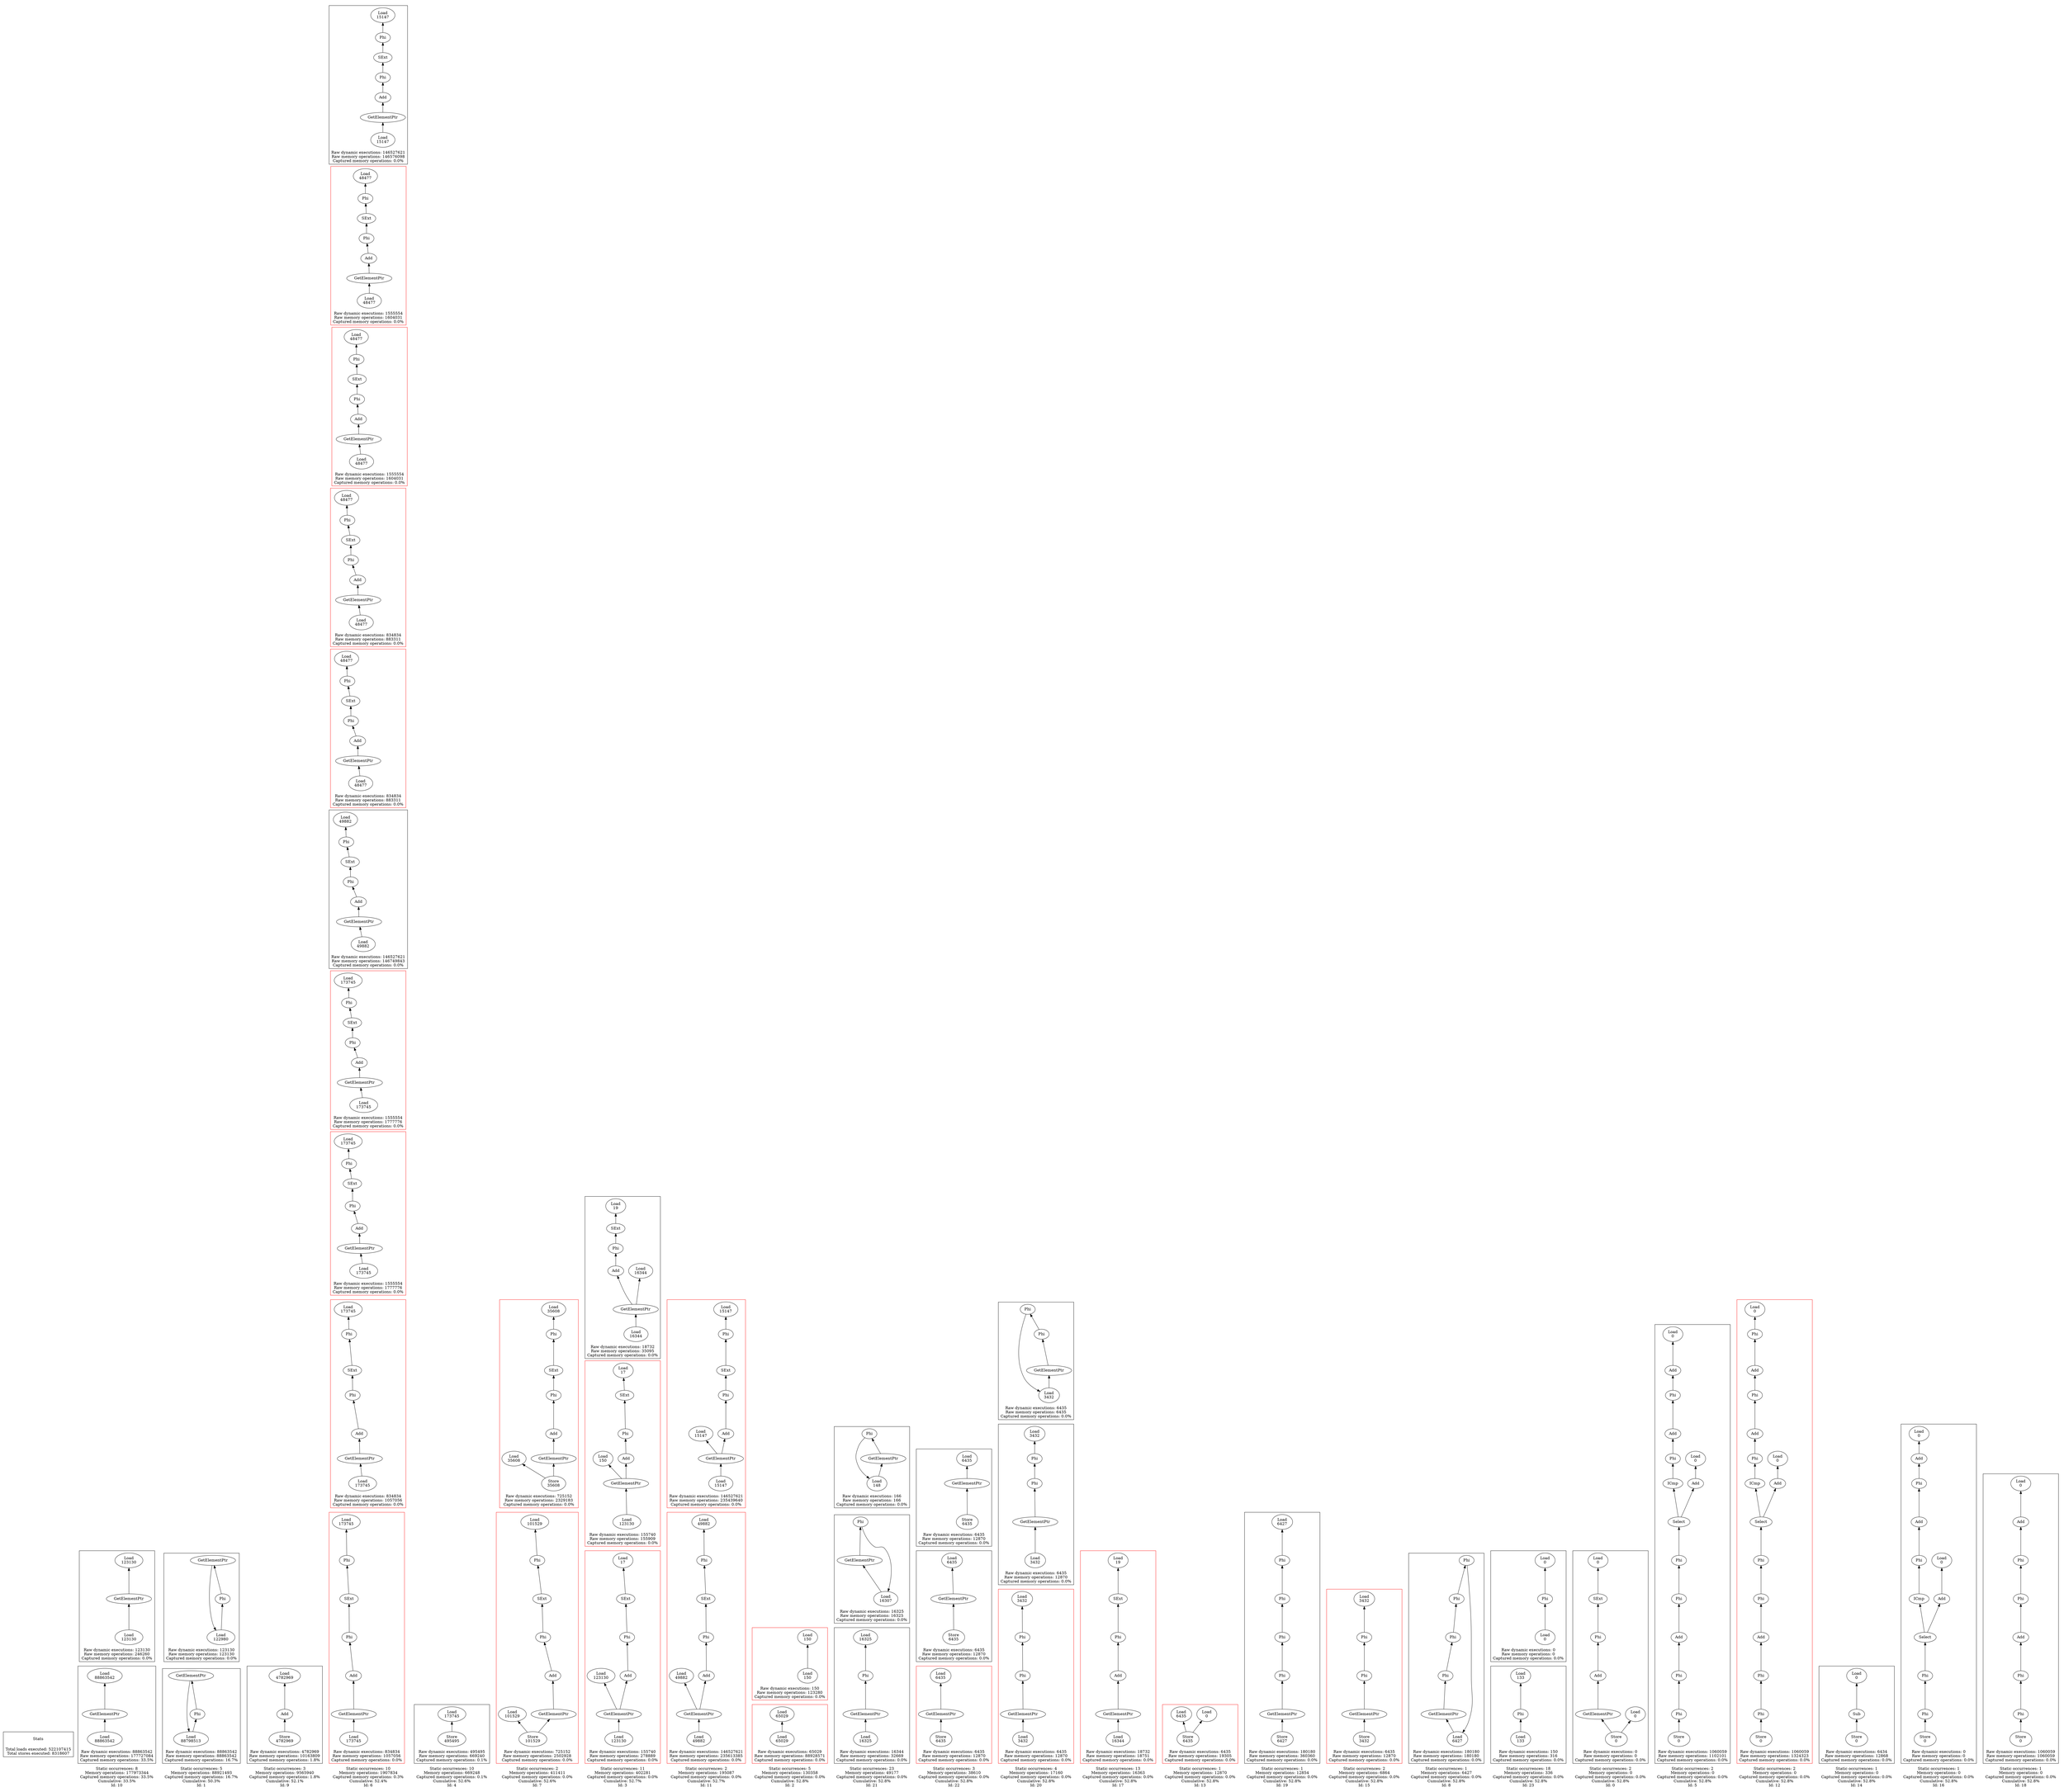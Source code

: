 strict digraph {
rankdir=BT
subgraph {
Stats [shape=plaintext]
cluster=true
label="Total loads executed: 522107415\nTotal stores executed: 8318607"
}
subgraph {
subgraph {
"10_7_1034" [label="GetElementPtr"]
"10_7_1033" [label="Load\n123130"]
"10_7_1034" -> "10_7_1033"
{
rank=min
"10_7_1035" [label="Load\n123130"]
}
"10_7_1035" -> "10_7_1034"
cluster=true
label="Raw dynamic executions: 123130\nRaw memory operations: 246260\nCaptured memory operations: 0.0%"
}
subgraph {
{
rank=max
"10_4" [shape=point style=invis]
"10_4" -> "10_7_1035" [style=invis]
}
{
rank=min
"10_4_455" [label="Load\n88863542"]
}
"10_4_454" [label="GetElementPtr"]
"10_4_455" -> "10_4_454"
"10_4_453" [label="Load\n88863542"]
"10_4_454" -> "10_4_453"
cluster=true
label="Raw dynamic executions: 88863542\nRaw memory operations: 177727084\nCaptured memory operations: 33.5%"
}
cluster=true
penwidth=0
label="Static occurrences: 8\nMemory operations: 177973344\nCaptured memory operations: 33.5%\nCumulative: 33.5%\nId: 10"
}
subgraph {
subgraph {
"1_4_1032" [label="Phi"]
"1_4_1051" [label="GetElementPtr"]
"1_4_1032" -> "1_4_1051"
{
rank=min
"1_4_1033" [label="Load\n122980"]
}
"1_4_1051" -> "1_4_1033"
"1_4_1033" -> "1_4_1032"
cluster=true
label="Raw dynamic executions: 123130\nRaw memory operations: 123130\nCaptured memory operations: 0.0%"
}
subgraph {
{
rank=max
"1_1" [shape=point style=invis]
"1_1" -> "1_4_1033" [style=invis]
}
"1_1_452" [label="Phi"]
"1_1_471" [label="GetElementPtr"]
"1_1_452" -> "1_1_471"
{
rank=min
"1_1_453" [label="Load\n88798513"]
}
"1_1_453" -> "1_1_452"
"1_1_471" -> "1_1_453"
cluster=true
label="Raw dynamic executions: 88863542\nRaw memory operations: 88863542\nCaptured memory operations: 16.7%"
}
cluster=true
penwidth=0
label="Static occurrences: 5\nMemory operations: 88921493\nCaptured memory operations: 16.7%\nCumulative: 50.3%\nId: 1"
}
subgraph {
subgraph {
{
rank=min
"9_2_578" [label="Store\n4782969"]
}
"9_2_577" [label="Add"]
"9_2_578" -> "9_2_577"
"9_2_570" [label="Load\n4782969"]
"9_2_577" -> "9_2_570"
cluster=true
label="Raw dynamic executions: 4782969\nRaw memory operations: 10163809\nCaptured memory operations: 1.8%"
}
cluster=true
penwidth=0
label="Static occurrences: 3\nMemory operations: 9565940\nCaptured memory operations: 1.8%\nCumulative: 52.1%\nId: 9"
}
subgraph {
subgraph {
"6_9_463" [label="GetElementPtr"]
"6_9_460" [label="Add"]
"6_9_463" -> "6_9_460"
"6_9_457" [label="Phi"]
"6_9_370" [label="SExt"]
"6_9_457" -> "6_9_370"
{
rank=min
"6_9_464" [label="Load\n15147"]
}
"6_9_464" -> "6_9_463"
"6_9_366" [label="Phi"]
"6_9_370" -> "6_9_366"
"6_9_460" -> "6_9_457"
"6_9_360" [label="Load\n15147"]
"6_9_366" -> "6_9_360"
cluster=true
label="Raw dynamic executions: 146527621\nRaw memory operations: 146576098\nCaptured memory operations: 0.0%"
}
subgraph {
{
rank=max
"6_1" [shape=point style=invis]
"6_1" -> "6_9_464" [style=invis]
}
{
rank=min
"6_1_403" [label="Load\n48477"]
}
"6_1_402" [label="GetElementPtr"]
"6_1_403" -> "6_1_402"
"6_1_370" [label="SExt"]
"6_1_366" [label="Phi"]
"6_1_370" -> "6_1_366"
"6_1_401" [label="Add"]
"6_1_400" [label="Phi"]
"6_1_401" -> "6_1_400"
"6_1_400" -> "6_1_370"
"6_1_360" [label="Load\n48477"]
"6_1_366" -> "6_1_360"
"6_1_402" -> "6_1_401"
cluster=true
label="Raw dynamic executions: 1555554\nRaw memory operations: 1604031\nCaptured memory operations: 0.0%"
color=red
}
subgraph {
{
rank=max
"6_3" [shape=point style=invis]
"6_3" -> "6_1_403" [style=invis]
}
"6_3_404" [label="GetElementPtr"]
"6_3_401" [label="Add"]
"6_3_404" -> "6_3_401"
"6_3_370" [label="SExt"]
"6_3_366" [label="Phi"]
"6_3_370" -> "6_3_366"
"6_3_400" [label="Phi"]
"6_3_401" -> "6_3_400"
"6_3_400" -> "6_3_370"
"6_3_360" [label="Load\n48477"]
"6_3_366" -> "6_3_360"
{
rank=min
"6_3_405" [label="Load\n48477"]
}
"6_3_405" -> "6_3_404"
cluster=true
label="Raw dynamic executions: 1555554\nRaw memory operations: 1604031\nCaptured memory operations: 0.0%"
color=red
}
subgraph {
{
rank=max
"6_5" [shape=point style=invis]
"6_5" -> "6_3_405" [style=invis]
}
"6_5_418" [label="GetElementPtr"]
"6_5_417" [label="Add"]
"6_5_418" -> "6_5_417"
"6_5_370" [label="SExt"]
"6_5_366" [label="Phi"]
"6_5_370" -> "6_5_366"
"6_5_414" [label="Phi"]
"6_5_414" -> "6_5_370"
"6_5_360" [label="Load\n48477"]
"6_5_366" -> "6_5_360"
{
rank=min
"6_5_419" [label="Load\n48477"]
}
"6_5_419" -> "6_5_418"
"6_5_417" -> "6_5_414"
cluster=true
label="Raw dynamic executions: 834834\nRaw memory operations: 883311\nCaptured memory operations: 0.0%"
color=red
}
subgraph {
{
rank=max
"6_7" [shape=point style=invis]
"6_7" -> "6_5_419" [style=invis]
}
"6_7_420" [label="GetElementPtr"]
"6_7_417" [label="Add"]
"6_7_420" -> "6_7_417"
"6_7_370" [label="SExt"]
"6_7_366" [label="Phi"]
"6_7_370" -> "6_7_366"
"6_7_414" [label="Phi"]
"6_7_414" -> "6_7_370"
{
rank=min
"6_7_421" [label="Load\n48477"]
}
"6_7_421" -> "6_7_420"
"6_7_360" [label="Load\n48477"]
"6_7_366" -> "6_7_360"
"6_7_417" -> "6_7_414"
cluster=true
label="Raw dynamic executions: 834834\nRaw memory operations: 883311\nCaptured memory operations: 0.0%"
color=red
}
subgraph {
{
rank=max
"6_8" [shape=point style=invis]
"6_8" -> "6_7_421" [style=invis]
}
"6_8_463" [label="GetElementPtr"]
"6_8_460" [label="Add"]
"6_8_463" -> "6_8_460"
"6_8_457" [label="Phi"]
"6_8_370" [label="SExt"]
"6_8_457" -> "6_8_370"
{
rank=min
"6_8_464" [label="Load\n49882"]
}
"6_8_464" -> "6_8_463"
"6_8_366" [label="Phi"]
"6_8_370" -> "6_8_366"
"6_8_460" -> "6_8_457"
"6_8_523" [label="Load\n49882"]
"6_8_366" -> "6_8_523"
cluster=true
label="Raw dynamic executions: 146527621\nRaw memory operations: 146749843\nCaptured memory operations: 0.0%"
}
subgraph {
{
rank=max
"6_0" [shape=point style=invis]
"6_0" -> "6_8_464" [style=invis]
}
{
rank=min
"6_0_403" [label="Load\n173745"]
}
"6_0_402" [label="GetElementPtr"]
"6_0_403" -> "6_0_402"
"6_0_370" [label="SExt"]
"6_0_366" [label="Phi"]
"6_0_370" -> "6_0_366"
"6_0_401" [label="Add"]
"6_0_400" [label="Phi"]
"6_0_401" -> "6_0_400"
"6_0_523" [label="Load\n173745"]
"6_0_366" -> "6_0_523"
"6_0_400" -> "6_0_370"
"6_0_402" -> "6_0_401"
cluster=true
label="Raw dynamic executions: 1555554\nRaw memory operations: 1777776\nCaptured memory operations: 0.0%"
color=red
}
subgraph {
{
rank=max
"6_2" [shape=point style=invis]
"6_2" -> "6_0_403" [style=invis]
}
"6_2_404" [label="GetElementPtr"]
"6_2_401" [label="Add"]
"6_2_404" -> "6_2_401"
"6_2_370" [label="SExt"]
"6_2_366" [label="Phi"]
"6_2_370" -> "6_2_366"
"6_2_400" [label="Phi"]
"6_2_401" -> "6_2_400"
"6_2_523" [label="Load\n173745"]
"6_2_366" -> "6_2_523"
"6_2_400" -> "6_2_370"
{
rank=min
"6_2_405" [label="Load\n173745"]
}
"6_2_405" -> "6_2_404"
cluster=true
label="Raw dynamic executions: 1555554\nRaw memory operations: 1777776\nCaptured memory operations: 0.0%"
color=red
}
subgraph {
{
rank=max
"6_4" [shape=point style=invis]
"6_4" -> "6_2_405" [style=invis]
}
"6_4_418" [label="GetElementPtr"]
"6_4_417" [label="Add"]
"6_4_418" -> "6_4_417"
"6_4_370" [label="SExt"]
"6_4_366" [label="Phi"]
"6_4_370" -> "6_4_366"
"6_4_414" [label="Phi"]
"6_4_414" -> "6_4_370"
"6_4_523" [label="Load\n173745"]
"6_4_366" -> "6_4_523"
{
rank=min
"6_4_419" [label="Load\n173745"]
}
"6_4_419" -> "6_4_418"
"6_4_417" -> "6_4_414"
cluster=true
label="Raw dynamic executions: 834834\nRaw memory operations: 1057056\nCaptured memory operations: 0.0%"
color=red
}
subgraph {
{
rank=max
"6_6" [shape=point style=invis]
"6_6" -> "6_4_419" [style=invis]
}
"6_6_420" [label="GetElementPtr"]
"6_6_417" [label="Add"]
"6_6_420" -> "6_6_417"
"6_6_370" [label="SExt"]
"6_6_366" [label="Phi"]
"6_6_370" -> "6_6_366"
"6_6_414" [label="Phi"]
"6_6_414" -> "6_6_370"
{
rank=min
"6_6_421" [label="Load\n173745"]
}
"6_6_421" -> "6_6_420"
"6_6_523" [label="Load\n173745"]
"6_6_366" -> "6_6_523"
"6_6_417" -> "6_6_414"
cluster=true
label="Raw dynamic executions: 834834\nRaw memory operations: 1057056\nCaptured memory operations: 0.0%"
color=red
}
cluster=true
penwidth=0
label="Static occurrences: 10\nMemory operations: 1907834\nCaptured memory operations: 0.3%\nCumulative: 52.4%\nId: 6"
}
subgraph {
subgraph {
{
rank=min
"4_1_388" [label="Store\n495495"]
}
"4_1_375" [label="Load\n173745"]
"4_1_388" -> "4_1_375"
cluster=true
label="Raw dynamic executions: 495495\nRaw memory operations: 669240\nCaptured memory operations: 0.1%"
}
cluster=true
penwidth=0
label="Static occurrences: 10\nMemory operations: 669248\nCaptured memory operations: 0.1%\nCumulative: 52.6%\nId: 4"
}
subgraph {
subgraph {
{
rank=min
"7_1_408" [label="Store\n35608"]
}
"7_1_405" [label="Load\n35608"]
"7_1_408" -> "7_1_405"
"7_1_370" [label="SExt"]
"7_1_366" [label="Phi"]
"7_1_370" -> "7_1_366"
"7_1_401" [label="Add"]
"7_1_400" [label="Phi"]
"7_1_401" -> "7_1_400"
"7_1_400" -> "7_1_370"
"7_1_360" [label="Load\n35608"]
"7_1_366" -> "7_1_360"
"7_1_402" [label="GetElementPtr"]
"7_1_402" -> "7_1_401"
"7_1_408" -> "7_1_402"
cluster=true
label="Raw dynamic executions: 725152\nRaw memory operations: 2329183\nCaptured memory operations: 0.0%"
color=red
}
subgraph {
{
rank=max
"7_0" [shape=point style=invis]
"7_0" -> "7_1_408" [style=invis]
}
{
rank=min
"7_0_408" [label="Store\n101529"]
}
"7_0_405" [label="Load\n101529"]
"7_0_408" -> "7_0_405"
"7_0_370" [label="SExt"]
"7_0_366" [label="Phi"]
"7_0_370" -> "7_0_366"
"7_0_401" [label="Add"]
"7_0_400" [label="Phi"]
"7_0_401" -> "7_0_400"
"7_0_523" [label="Load\n101529"]
"7_0_366" -> "7_0_523"
"7_0_400" -> "7_0_370"
"7_0_402" [label="GetElementPtr"]
"7_0_402" -> "7_0_401"
"7_0_408" -> "7_0_402"
cluster=true
label="Raw dynamic executions: 725152\nRaw memory operations: 2502928\nCaptured memory operations: 0.0%"
color=red
}
cluster=true
penwidth=0
label="Static occurrences: 2\nMemory operations: 411411\nCaptured memory operations: 0.0%\nCumulative: 52.6%\nId: 7"
}
subgraph {
subgraph {
{
rank=min
"3_8_1008" [label="Load\n16344"]
}
"3_8_1007" [label="GetElementPtr"]
"3_8_1008" -> "3_8_1007"
"3_8_1006" [label="Add"]
"3_8_1007" -> "3_8_1006"
"3_8_1003" [label="Phi"]
"3_8_997" [label="SExt"]
"3_8_1003" -> "3_8_997"
"3_8_1001" [label="Load\n16344"]
"3_8_1007" -> "3_8_1001"
"3_8_996" [label="Load\n19"]
"3_8_997" -> "3_8_996"
"3_8_1006" -> "3_8_1003"
cluster=true
label="Raw dynamic executions: 18732\nRaw memory operations: 35095\nCaptured memory operations: 0.0%"
}
subgraph {
{
rank=max
"3_10" [shape=point style=invis]
"3_10" -> "3_8_1008" [style=invis]
}
"3_10_1043" [label="GetElementPtr"]
"3_10_1030" [label="Load\n150"]
"3_10_1043" -> "3_10_1030"
{
rank=min
"3_10_1044" [label="Load\n123130"]
}
"3_10_1044" -> "3_10_1043"
"3_10_1037" [label="Phi"]
"3_10_997" [label="SExt"]
"3_10_1037" -> "3_10_997"
"3_10_996" [label="Load\n17"]
"3_10_997" -> "3_10_996"
"3_10_1040" [label="Add"]
"3_10_1040" -> "3_10_1037"
"3_10_1043" -> "3_10_1040"
cluster=true
label="Raw dynamic executions: 155740\nRaw memory operations: 155909\nCaptured memory operations: 0.0%"
color=red
}
subgraph {
{
rank=max
"3_9" [shape=point style=invis]
"3_9" -> "3_10_1044" [style=invis]
}
"3_9_1041" [label="GetElementPtr"]
"3_9_1035" [label="Load\n123130"]
"3_9_1041" -> "3_9_1035"
"3_9_1037" [label="Phi"]
"3_9_997" [label="SExt"]
"3_9_1037" -> "3_9_997"
{
rank=min
"3_9_1042" [label="Load\n123130"]
}
"3_9_1042" -> "3_9_1041"
"3_9_1040" [label="Add"]
"3_9_1041" -> "3_9_1040"
"3_9_996" [label="Load\n17"]
"3_9_997" -> "3_9_996"
"3_9_1040" -> "3_9_1037"
cluster=true
label="Raw dynamic executions: 155740\nRaw memory operations: 278889\nCaptured memory operations: 0.0%"
color=red
}
cluster=true
penwidth=0
label="Static occurrences: 11\nMemory operations: 402281\nCaptured memory operations: 0.0%\nCumulative: 52.7%\nId: 3"
}
subgraph {
subgraph {
"11_0_457" [label="Phi"]
"11_0_370" [label="SExt"]
"11_0_457" -> "11_0_370"
"11_0_366" [label="Phi"]
"11_0_370" -> "11_0_366"
"11_0_461" [label="GetElementPtr"]
"11_0_455" [label="Load\n15147"]
"11_0_461" -> "11_0_455"
"11_0_460" [label="Add"]
"11_0_460" -> "11_0_457"
"11_0_461" -> "11_0_460"
"11_0_360" [label="Load\n15147"]
"11_0_366" -> "11_0_360"
{
rank=min
"11_0_462" [label="Load\n15147"]
}
"11_0_462" -> "11_0_461"
cluster=true
label="Raw dynamic executions: 146527621\nRaw memory operations: 235439640\nCaptured memory operations: 0.0%"
color=red
}
subgraph {
{
rank=max
"11_1" [shape=point style=invis]
"11_1" -> "11_0_462" [style=invis]
}
"11_1_457" [label="Phi"]
"11_1_370" [label="SExt"]
"11_1_457" -> "11_1_370"
"11_1_366" [label="Phi"]
"11_1_370" -> "11_1_366"
"11_1_461" [label="GetElementPtr"]
"11_1_455" [label="Load\n49882"]
"11_1_461" -> "11_1_455"
"11_1_460" [label="Add"]
"11_1_460" -> "11_1_457"
"11_1_461" -> "11_1_460"
"11_1_523" [label="Load\n49882"]
"11_1_366" -> "11_1_523"
{
rank=min
"11_1_462" [label="Load\n49882"]
}
"11_1_462" -> "11_1_461"
cluster=true
label="Raw dynamic executions: 146527621\nRaw memory operations: 235613385\nCaptured memory operations: 0.0%"
color=red
}
cluster=true
penwidth=0
label="Static occurrences: 2\nMemory operations: 195087\nCaptured memory operations: 0.0%\nCumulative: 52.7%\nId: 11"
}
subgraph {
subgraph {
{
rank=min
"2_4_1053" [label="Load\n150"]
}
"2_4_1033" [label="Load\n150"]
"2_4_1053" -> "2_4_1033"
cluster=true
label="Raw dynamic executions: 150\nRaw memory operations: 123280\nCaptured memory operations: 0.0%"
color=red
}
subgraph {
{
rank=max
"2_1" [shape=point style=invis]
"2_1" -> "2_4_1053" [style=invis]
}
{
rank=min
"2_1_473" [label="Load\n65029"]
}
"2_1_453" [label="Load\n65029"]
"2_1_473" -> "2_1_453"
cluster=true
label="Raw dynamic executions: 65029\nRaw memory operations: 88928571\nCaptured memory operations: 0.0%"
color=red
}
cluster=true
penwidth=0
label="Static occurrences: 5\nMemory operations: 130358\nCaptured memory operations: 0.0%\nCumulative: 52.8%\nId: 2"
}
subgraph {
subgraph {
"21_21_1025" [label="Phi"]
{
rank=min
"21_21_1027" [label="Load\n148"]
}
"21_21_1025" -> "21_21_1027"
"21_21_1026" [label="GetElementPtr"]
"21_21_1026" -> "21_21_1025"
"21_21_1027" -> "21_21_1026"
cluster=true
label="Raw dynamic executions: 166\nRaw memory operations: 166\nCaptured memory operations: 0.0%"
}
subgraph {
{
rank=max
"21_19" [shape=point style=invis]
"21_19" -> "21_21_1027" [style=invis]
}
{
rank=min
"21_19_1019" [label="Load\n16307"]
}
"21_19_1018" [label="GetElementPtr"]
"21_19_1019" -> "21_19_1018"
"21_19_999" [label="Phi"]
"21_19_999" -> "21_19_1019"
"21_19_1018" -> "21_19_999"
cluster=true
label="Raw dynamic executions: 16325\nRaw memory operations: 16325\nCaptured memory operations: 0.0%"
}
subgraph {
{
rank=max
"21_18" [shape=point style=invis]
"21_18" -> "21_19_1019" [style=invis]
}
"21_18_1000" [label="GetElementPtr"]
"21_18_999" [label="Phi"]
"21_18_1000" -> "21_18_999"
{
rank=min
"21_18_1001" [label="Load\n16325"]
}
"21_18_1001" -> "21_18_1000"
"21_18_1019" [label="Load\n16325"]
"21_18_999" -> "21_18_1019"
cluster=true
label="Raw dynamic executions: 16344\nRaw memory operations: 32669\nCaptured memory operations: 0.0%"
}
cluster=true
penwidth=0
label="Static occurrences: 23\nMemory operations: 49177\nCaptured memory operations: 0.0%\nCumulative: 52.8%\nId: 21"
}
subgraph {
subgraph {
{
rank=min
"22_0_634" [label="Store\n6435"]
}
"22_0_633" [label="GetElementPtr"]
"22_0_634" -> "22_0_633"
"22_0_632" [label="Load\n6435"]
"22_0_633" -> "22_0_632"
cluster=true
label="Raw dynamic executions: 6435\nRaw memory operations: 12870\nCaptured memory operations: 0.0%"
}
subgraph {
{
rank=max
"22_1" [shape=point style=invis]
"22_1" -> "22_0_634" [style=invis]
}
{
rank=min
"22_1_638" [label="Store\n6435"]
}
"22_1_637" [label="GetElementPtr"]
"22_1_638" -> "22_1_637"
"22_1_636" [label="Load\n6435"]
"22_1_637" -> "22_1_636"
cluster=true
label="Raw dynamic executions: 6435\nRaw memory operations: 12870\nCaptured memory operations: 0.0%"
}
subgraph {
{
rank=max
"22_2" [shape=point style=invis]
"22_2" -> "22_1_638" [style=invis]
}
"22_2_641" [label="GetElementPtr"]
"22_2_636" [label="Load\n6435"]
"22_2_641" -> "22_2_636"
{
rank=min
"22_2_642" [label="Store\n6435"]
}
"22_2_642" -> "22_2_641"
cluster=true
label="Raw dynamic executions: 6435\nRaw memory operations: 12870\nCaptured memory operations: 0.0%"
color=red
}
cluster=true
penwidth=0
label="Static occurrences: 3\nMemory operations: 38610\nCaptured memory operations: 0.0%\nCumulative: 52.8%\nId: 22"
}
subgraph {
subgraph {
"20_2_562" [label="Phi"]
"20_2_678" [label="Phi"]
"20_2_562" -> "20_2_678"
"20_2_610" [label="GetElementPtr"]
"20_2_610" -> "20_2_562"
{
rank=min
"20_2_643" [label="Load\n3432"]
}
"20_2_643" -> "20_2_610"
"20_2_678" -> "20_2_643"
cluster=true
label="Raw dynamic executions: 6435\nRaw memory operations: 6435\nCaptured memory operations: 0.0%"
}
subgraph {
{
rank=max
"20_0" [shape=point style=invis]
"20_0" -> "20_2_643" [style=invis]
}
"20_0_562" [label="Phi"]
"20_0_678" [label="Phi"]
"20_0_562" -> "20_0_678"
"20_0_610" [label="GetElementPtr"]
"20_0_610" -> "20_0_562"
"20_0_643" [label="Load\n3432"]
"20_0_678" -> "20_0_643"
{
rank=min
"20_0_632" [label="Load\n3432"]
}
"20_0_632" -> "20_0_610"
cluster=true
label="Raw dynamic executions: 6435\nRaw memory operations: 12870\nCaptured memory operations: 0.0%"
}
subgraph {
{
rank=max
"20_1" [shape=point style=invis]
"20_1" -> "20_0_632" [style=invis]
}
"20_1_562" [label="Phi"]
"20_1_678" [label="Phi"]
"20_1_562" -> "20_1_678"
"20_1_610" [label="GetElementPtr"]
"20_1_610" -> "20_1_562"
"20_1_643" [label="Load\n3432"]
"20_1_678" -> "20_1_643"
{
rank=min
"20_1_636" [label="Load\n3432"]
}
"20_1_636" -> "20_1_610"
cluster=true
label="Raw dynamic executions: 6435\nRaw memory operations: 12870\nCaptured memory operations: 0.0%"
color=red
}
cluster=true
penwidth=0
label="Static occurrences: 4\nMemory operations: 17160\nCaptured memory operations: 0.0%\nCumulative: 52.8%\nId: 20"
}
subgraph {
subgraph {
"17_12_1009" [label="GetElementPtr"]
"17_12_1006" [label="Add"]
"17_12_1009" -> "17_12_1006"
"17_12_1003" [label="Phi"]
"17_12_997" [label="SExt"]
"17_12_1003" -> "17_12_997"
{
rank=min
"17_12_1010" [label="Load\n16344"]
}
"17_12_1010" -> "17_12_1009"
"17_12_996" [label="Load\n19"]
"17_12_997" -> "17_12_996"
"17_12_1006" -> "17_12_1003"
cluster=true
label="Raw dynamic executions: 18732\nRaw memory operations: 18751\nCaptured memory operations: 0.0%"
color=red
}
cluster=true
penwidth=0
label="Static occurrences: 13\nMemory operations: 16363\nCaptured memory operations: 0.0%\nCumulative: 52.8%\nId: 17"
}
subgraph {
subgraph {
{
rank=min
"13_0_640" [label="Store\n6435"]
}
"13_0_636" [label="Load\n6435"]
"13_0_640" -> "13_0_636"
"13_0_639" [label="Load\n0"]
"13_0_640" -> "13_0_639"
cluster=true
label="Raw dynamic executions: 6435\nRaw memory operations: 19305\nCaptured memory operations: 0.0%"
color=red
}
cluster=true
penwidth=0
label="Static occurrences: 1\nMemory operations: 12870\nCaptured memory operations: 0.0%\nCumulative: 52.8%\nId: 13"
}
subgraph {
subgraph {
"19_0_430" [label="GetElementPtr"]
"19_0_367" [label="Phi"]
"19_0_430" -> "19_0_367"
"19_0_358" [label="Phi"]
"19_0_527" [label="Phi"]
"19_0_358" -> "19_0_527"
{
rank=min
"19_0_431" [label="Store\n6427"]
}
"19_0_431" -> "19_0_430"
"19_0_520" [label="Phi"]
"19_0_527" -> "19_0_520"
"19_0_367" -> "19_0_358"
"19_0_448" [label="Load\n6427"]
"19_0_520" -> "19_0_448"
cluster=true
label="Raw dynamic executions: 180180\nRaw memory operations: 360360\nCaptured memory operations: 0.0%"
}
cluster=true
penwidth=0
label="Static occurrences: 1\nMemory operations: 12854\nCaptured memory operations: 0.0%\nCumulative: 52.8%\nId: 19"
}
subgraph {
subgraph {
"15_0_562" [label="Phi"]
"15_0_678" [label="Phi"]
"15_0_562" -> "15_0_678"
"15_0_610" [label="GetElementPtr"]
"15_0_610" -> "15_0_562"
"15_0_643" [label="Load\n3432"]
"15_0_678" -> "15_0_643"
{
rank=min
"15_0_611" [label="Store\n3432"]
}
"15_0_611" -> "15_0_610"
cluster=true
label="Raw dynamic executions: 6435\nRaw memory operations: 12870\nCaptured memory operations: 0.0%"
color=red
}
cluster=true
penwidth=0
label="Static occurrences: 2\nMemory operations: 6864\nCaptured memory operations: 0.0%\nCumulative: 52.8%\nId: 15"
}
subgraph {
subgraph {
{
rank=min
"8_0_448" [label="Load\n6427"]
}
"8_0_430" [label="GetElementPtr"]
"8_0_448" -> "8_0_430"
"8_0_367" [label="Phi"]
"8_0_430" -> "8_0_367"
"8_0_358" [label="Phi"]
"8_0_527" [label="Phi"]
"8_0_358" -> "8_0_527"
"8_0_520" [label="Phi"]
"8_0_527" -> "8_0_520"
"8_0_367" -> "8_0_358"
"8_0_520" -> "8_0_448"
cluster=true
label="Raw dynamic executions: 180180\nRaw memory operations: 180180\nCaptured memory operations: 0.0%"
}
cluster=true
penwidth=0
label="Static occurrences: 1\nMemory operations: 6427\nCaptured memory operations: 0.0%\nCumulative: 52.8%\nId: 8"
}
subgraph {
subgraph {
"23_0_197" [label="Phi"]
"23_0_222" [label="Load\n0"]
"23_0_197" -> "23_0_222"
{
rank=min
"23_0_198" [label="Load\n0"]
}
"23_0_198" -> "23_0_197"
cluster=true
label="Raw dynamic executions: 0\nRaw memory operations: 0\nCaptured memory operations: 0.0%"
}
subgraph {
{
rank=max
"23_14" [shape=point style=invis]
"23_14" -> "23_0_198" [style=invis]
}
{
rank=min
"23_14_1030" [label="Load\n133"]
}
"23_14_1025" [label="Phi"]
"23_14_1030" -> "23_14_1025"
"23_14_1027" [label="Load\n133"]
"23_14_1025" -> "23_14_1027"
cluster=true
label="Raw dynamic executions: 150\nRaw memory operations: 316\nCaptured memory operations: 0.0%"
}
cluster=true
penwidth=0
label="Static occurrences: 18\nMemory operations: 336\nCaptured memory operations: 0.0%\nCumulative: 52.8%\nId: 23"
}
subgraph {
subgraph {
"0_0_51" [label="GetElementPtr"]
"0_0_50" [label="Add"]
"0_0_51" -> "0_0_50"
{
rank=min
"0_0_57" [label="Store\n0"]
}
"0_0_54" [label="Load\n0"]
"0_0_57" -> "0_0_54"
"0_0_47" [label="SExt"]
"0_0_44" [label="Load\n0"]
"0_0_47" -> "0_0_44"
"0_0_49" [label="Phi"]
"0_0_49" -> "0_0_47"
"0_0_50" -> "0_0_49"
"0_0_57" -> "0_0_51"
cluster=true
label="Raw dynamic executions: 0\nRaw memory operations: 0\nCaptured memory operations: 0.0%"
}
cluster=true
penwidth=0
label="Static occurrences: 2\nMemory operations: 0\nCaptured memory operations: 0.0%\nCumulative: 52.8%\nId: 0"
}
subgraph {
subgraph {
"5_0_522" [label="Add"]
"5_0_518" [label="Phi"]
"5_0_522" -> "5_0_518"
{
rank=min
"5_0_394" [label="Store\n0"]
}
"5_0_368" [label="Phi"]
"5_0_394" -> "5_0_368"
"5_0_515" [label="Select"]
"5_0_373" [label="ICmp"]
"5_0_515" -> "5_0_373"
"5_0_519" [label="Phi"]
"5_0_519" -> "5_0_515"
"5_0_483" [label="Add"]
"5_0_518" -> "5_0_483"
"5_0_514" [label="Add"]
"5_0_515" -> "5_0_514"
"5_0_526" [label="Phi"]
"5_0_526" -> "5_0_519"
"5_0_369" [label="Phi"]
"5_0_369" -> "5_0_522"
"5_0_359" [label="Phi"]
"5_0_528" [label="Add"]
"5_0_359" -> "5_0_528"
"5_0_482" [label="Load\n0"]
"5_0_483" -> "5_0_482"
"5_0_513" [label="Load\n0"]
"5_0_514" -> "5_0_513"
"5_0_528" -> "5_0_526"
"5_0_373" -> "5_0_369"
"5_0_368" -> "5_0_359"
cluster=true
label="Raw dynamic executions: 1060059\nRaw memory operations: 1102101\nCaptured memory operations: 0.0%"
}
cluster=true
penwidth=0
label="Static occurrences: 2\nMemory operations: 0\nCaptured memory operations: 0.0%\nCumulative: 52.8%\nId: 5"
}
subgraph {
subgraph {
"12_0_522" [label="Add"]
"12_0_518" [label="Phi"]
"12_0_522" -> "12_0_518"
{
rank=min
"12_0_394" [label="Store\n0"]
}
"12_0_368" [label="Phi"]
"12_0_394" -> "12_0_368"
"12_0_515" [label="Select"]
"12_0_373" [label="ICmp"]
"12_0_515" -> "12_0_373"
"12_0_519" [label="Phi"]
"12_0_519" -> "12_0_515"
"12_0_514" [label="Add"]
"12_0_515" -> "12_0_514"
"12_0_526" [label="Phi"]
"12_0_526" -> "12_0_519"
"12_0_369" [label="Phi"]
"12_0_369" -> "12_0_522"
"12_0_366" [label="Phi"]
"12_0_523" [label="Load\n0"]
"12_0_366" -> "12_0_523"
"12_0_359" [label="Phi"]
"12_0_528" [label="Add"]
"12_0_359" -> "12_0_528"
"12_0_516" [label="Add"]
"12_0_518" -> "12_0_516"
"12_0_513" [label="Load\n0"]
"12_0_514" -> "12_0_513"
"12_0_528" -> "12_0_526"
"12_0_516" -> "12_0_366"
"12_0_373" -> "12_0_369"
"12_0_368" -> "12_0_359"
cluster=true
label="Raw dynamic executions: 1060059\nRaw memory operations: 1324323\nCaptured memory operations: 0.0%"
color=red
}
cluster=true
penwidth=0
label="Static occurrences: 2\nMemory operations: 0\nCaptured memory operations: 0.0%\nCumulative: 52.8%\nId: 12"
}
subgraph {
subgraph {
{
rank=min
"14_0_538" [label="Store\n0"]
}
"14_0_537" [label="Sub"]
"14_0_538" -> "14_0_537"
"14_0_536" [label="Load\n0"]
"14_0_537" -> "14_0_536"
cluster=true
label="Raw dynamic executions: 6434\nRaw memory operations: 12868\nCaptured memory operations: 0.0%"
}
cluster=true
penwidth=0
label="Static occurrences: 1\nMemory operations: 0\nCaptured memory operations: 0.0%\nCumulative: 52.8%\nId: 14"
}
subgraph {
subgraph {
"16_0_780" [label="Phi"]
"16_0_777" [label="Select"]
"16_0_780" -> "16_0_777"
"16_0_697" [label="Add"]
"16_0_691" [label="Load\n0"]
"16_0_697" -> "16_0_691"
"16_0_711" [label="Phi"]
"16_0_783" [label="Add"]
"16_0_711" -> "16_0_783"
"16_0_713" [label="ICmp"]
"16_0_713" -> "16_0_711"
"16_0_779" [label="Phi"]
"16_0_779" -> "16_0_697"
"16_0_696" [label="Add"]
"16_0_688" [label="Load\n0"]
"16_0_696" -> "16_0_688"
"16_0_777" -> "16_0_696"
"16_0_783" -> "16_0_779"
"16_0_710" [label="Phi"]
"16_0_710" -> "16_0_780"
{
rank=min
"16_0_732" [label="Store\n0"]
}
"16_0_732" -> "16_0_710"
"16_0_777" -> "16_0_713"
cluster=true
label="Raw dynamic executions: 0\nRaw memory operations: 0\nCaptured memory operations: 0.0%"
}
cluster=true
penwidth=0
label="Static occurrences: 1\nMemory operations: 0\nCaptured memory operations: 0.0%\nCumulative: 52.8%\nId: 16"
}
subgraph {
subgraph {
"18_0_519" [label="Phi"]
"18_0_485" [label="Add"]
"18_0_519" -> "18_0_485"
{
rank=min
"18_0_394" [label="Store\n0"]
}
"18_0_368" [label="Phi"]
"18_0_394" -> "18_0_368"
"18_0_484" [label="Load\n0"]
"18_0_485" -> "18_0_484"
"18_0_526" [label="Phi"]
"18_0_526" -> "18_0_519"
"18_0_359" [label="Phi"]
"18_0_528" [label="Add"]
"18_0_359" -> "18_0_528"
"18_0_528" -> "18_0_526"
"18_0_368" -> "18_0_359"
cluster=true
label="Raw dynamic executions: 1060059\nRaw memory operations: 1060059\nCaptured memory operations: 0.0%"
}
cluster=true
penwidth=0
label="Static occurrences: 1\nMemory operations: 0\nCaptured memory operations: 0.0%\nCumulative: 52.8%\nId: 18"
}
}
